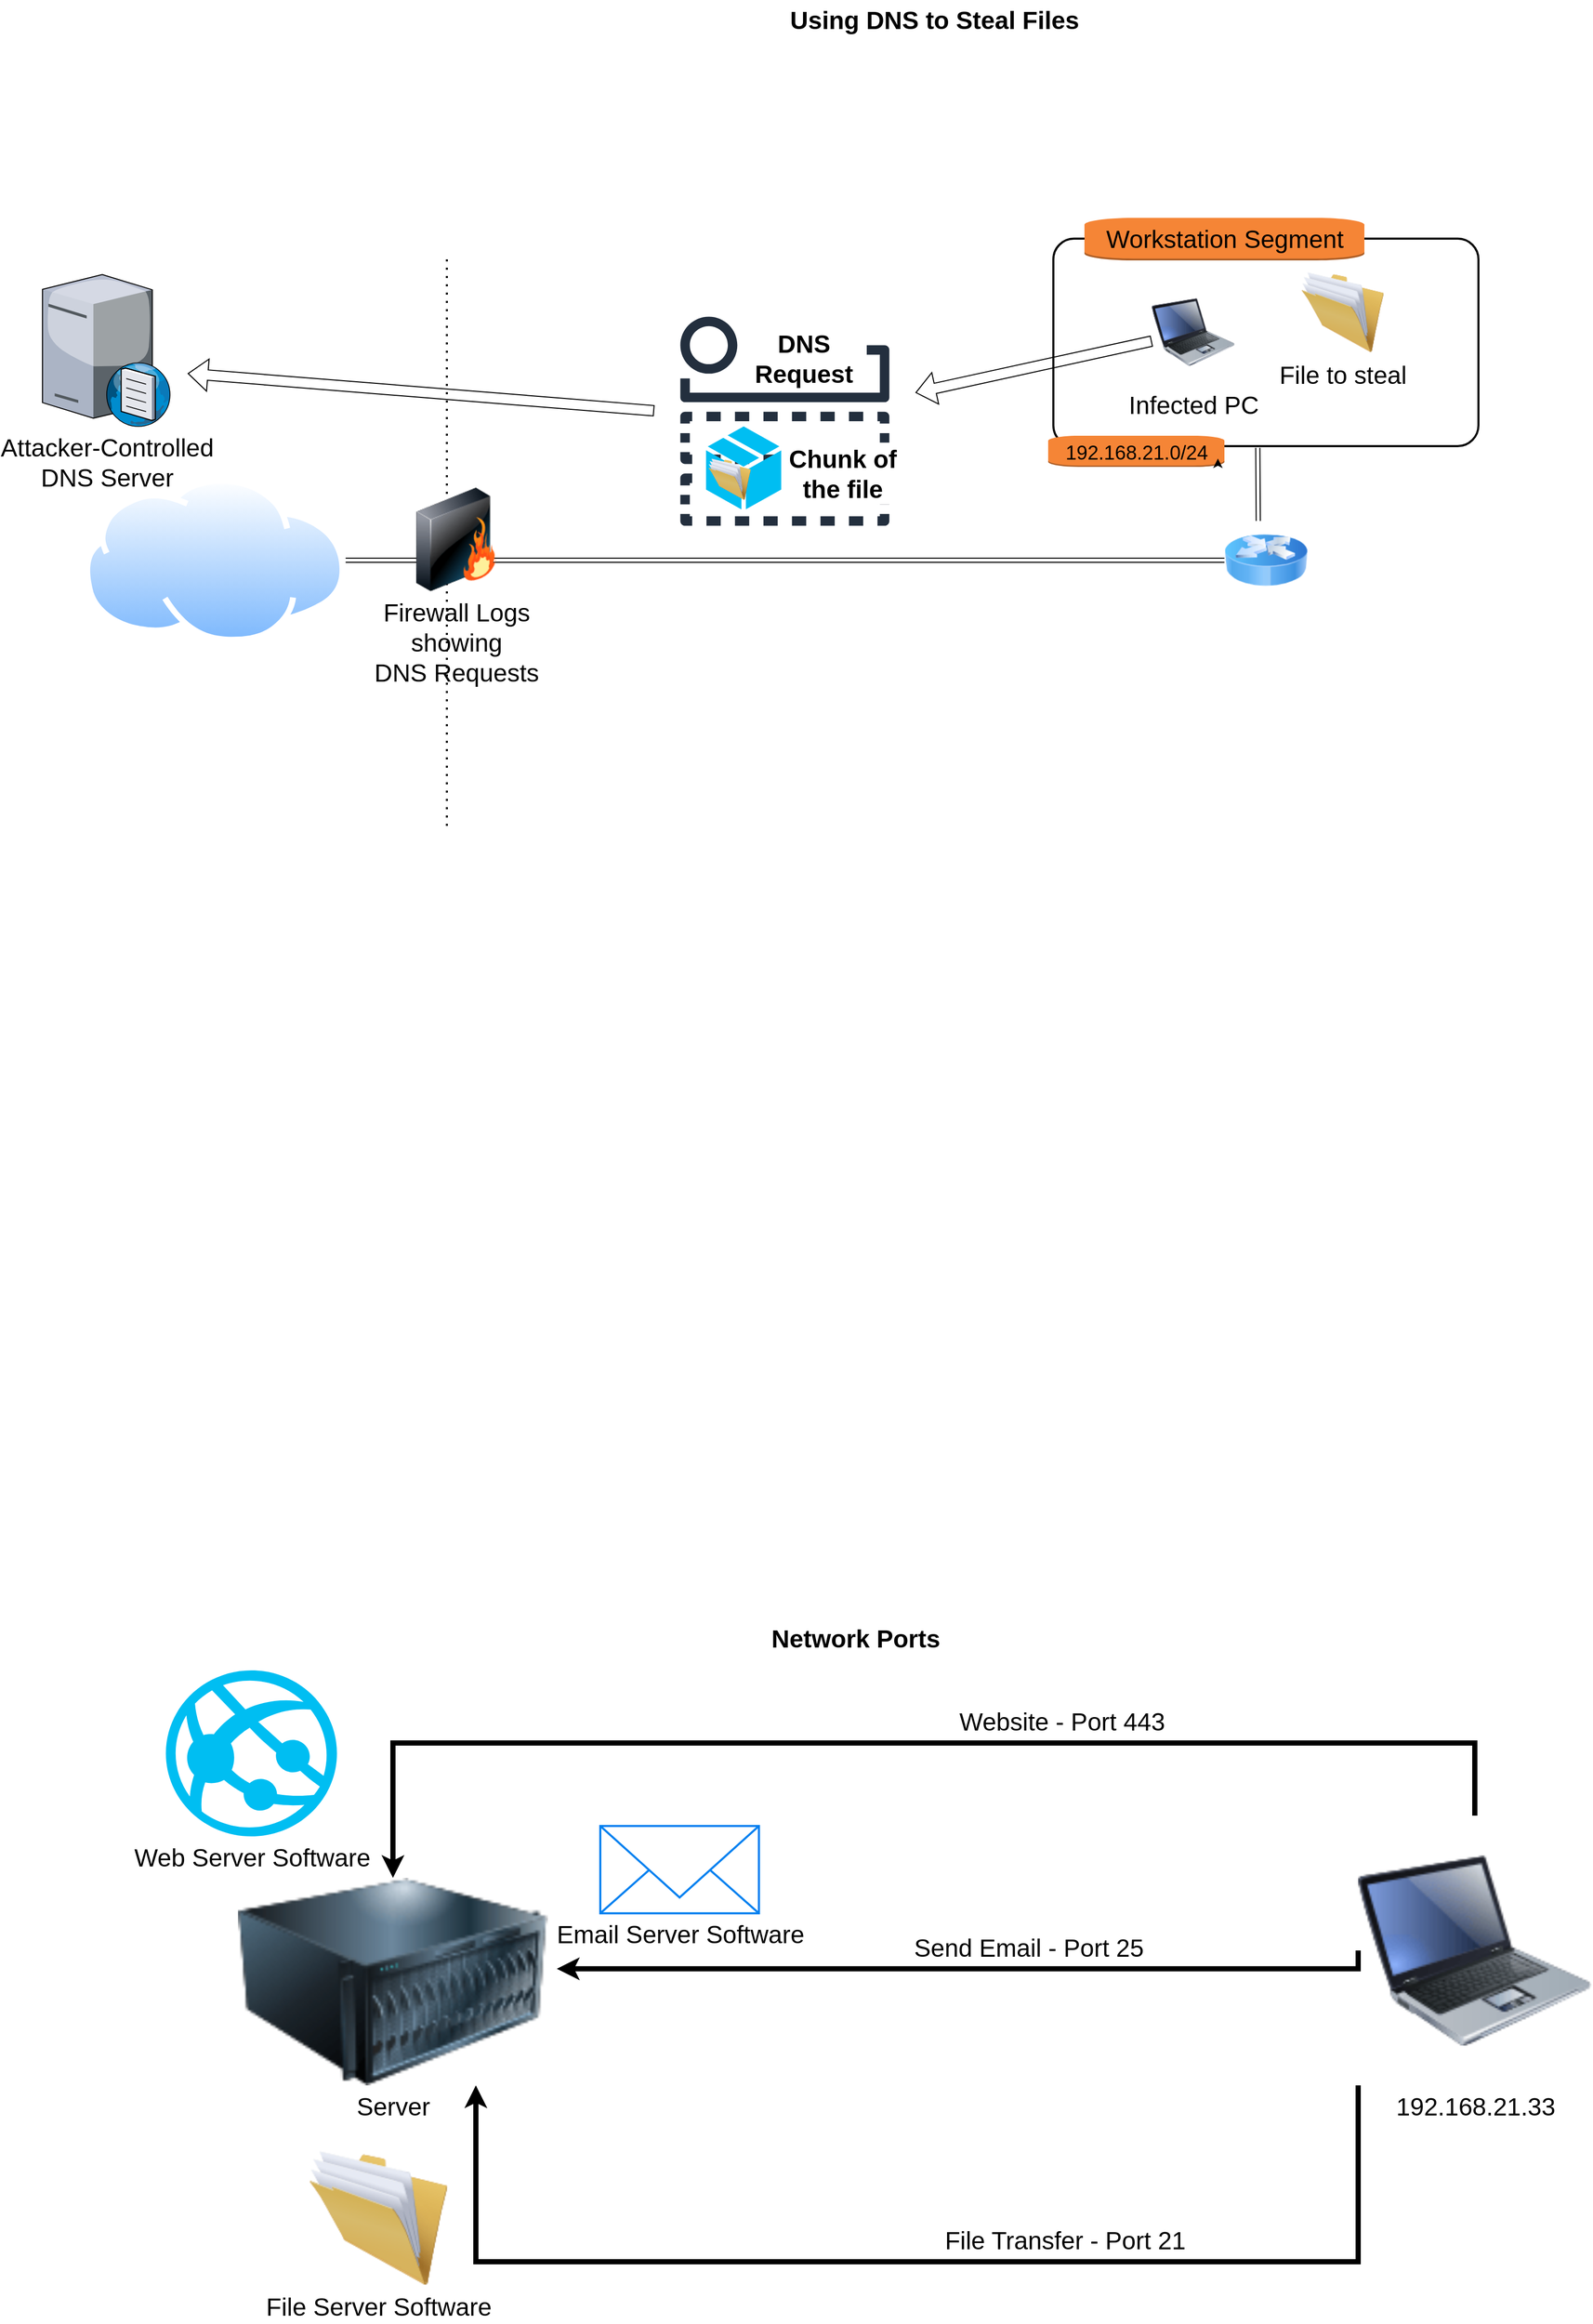<mxfile version="21.5.0" type="github">
  <diagram name="Page-1" id="Bt2hc6HdbGCJH089RcKH">
    <mxGraphModel dx="2375" dy="1322" grid="1" gridSize="10" guides="1" tooltips="1" connect="1" arrows="1" fold="1" page="1" pageScale="1" pageWidth="850" pageHeight="1100" math="0" shadow="0">
      <root>
        <mxCell id="0" />
        <mxCell id="1" parent="0" />
        <mxCell id="Bl6N6wYxr86cR-2-UCs6-45" value="" style="shape=image;html=1;verticalAlign=top;verticalLabelPosition=bottom;labelBackgroundColor=#ffffff;imageAspect=0;aspect=fixed;image=https://cdn0.iconfinder.com/data/icons/kameleon-free-pack-rounded/110/Hacker-128.png" vertex="1" parent="1">
          <mxGeometry x="1180" y="281" width="89" height="89" as="geometry" />
        </mxCell>
        <mxCell id="Bl6N6wYxr86cR-2-UCs6-1" value="" style="shape=link;html=1;rounded=0;fontSize=24;exitX=0.481;exitY=1.008;exitDx=0;exitDy=0;exitPerimeter=0;labelBackgroundColor=none;entryX=0.408;entryY=0.026;entryDx=0;entryDy=0;entryPerimeter=0;" edge="1" parent="1" source="Bl6N6wYxr86cR-2-UCs6-2" target="Bl6N6wYxr86cR-2-UCs6-26">
          <mxGeometry width="100" relative="1" as="geometry">
            <mxPoint x="1245" y="470" as="sourcePoint" />
            <mxPoint x="1243.6" y="658" as="targetPoint" />
          </mxGeometry>
        </mxCell>
        <mxCell id="Bl6N6wYxr86cR-2-UCs6-2" value="" style="rounded=1;arcSize=10;dashed=0;fillColor=none;gradientColor=none;strokeWidth=2;fontSize=24;labelBackgroundColor=none;" vertex="1" parent="1">
          <mxGeometry x="1045" y="260" width="410" height="200" as="geometry" />
        </mxCell>
        <mxCell id="Bl6N6wYxr86cR-2-UCs6-3" value="Workstation Segment" style="dashed=0;html=1;shape=mxgraph.aws3.instance;fillColor=#F58536;gradientColor=none;dashed=0;fontSize=24;labelBackgroundColor=none;" vertex="1" parent="1">
          <mxGeometry x="1075" y="240" width="270" height="41" as="geometry" />
        </mxCell>
        <mxCell id="Bl6N6wYxr86cR-2-UCs6-8" value="" style="shape=link;html=1;rounded=0;exitX=1;exitY=0.5;exitDx=0;exitDy=0;entryX=0;entryY=0.5;entryDx=0;entryDy=0;fontSize=24;labelBackgroundColor=none;" edge="1" parent="1" source="Bl6N6wYxr86cR-2-UCs6-10" target="Bl6N6wYxr86cR-2-UCs6-26">
          <mxGeometry width="100" relative="1" as="geometry">
            <mxPoint x="900" y="650" as="sourcePoint" />
            <mxPoint x="1000" y="650" as="targetPoint" />
          </mxGeometry>
        </mxCell>
        <mxCell id="Bl6N6wYxr86cR-2-UCs6-9" value="Using DNS to Steal Files" style="text;strokeColor=none;fillColor=none;html=1;fontSize=24;fontStyle=1;verticalAlign=middle;align=center;fontColor=default;labelBackgroundColor=none;" vertex="1" parent="1">
          <mxGeometry x="499" y="30" width="861" height="40" as="geometry" />
        </mxCell>
        <mxCell id="Bl6N6wYxr86cR-2-UCs6-10" value="" style="image;aspect=fixed;perimeter=ellipsePerimeter;html=1;align=center;shadow=0;dashed=0;spacingTop=3;image=img/lib/active_directory/internet_cloud.svg;fontSize=24;fontColor=default;labelBackgroundColor=none;" vertex="1" parent="1">
          <mxGeometry x="110" y="490.5" width="252.38" height="159" as="geometry" />
        </mxCell>
        <mxCell id="Bl6N6wYxr86cR-2-UCs6-11" value="" style="endArrow=none;dashed=1;html=1;dashPattern=1 3;strokeWidth=2;rounded=0;fontSize=24;fontColor=default;labelBackgroundColor=none;" edge="1" parent="1">
          <mxGeometry width="50" height="50" relative="1" as="geometry">
            <mxPoint x="460" y="280" as="sourcePoint" />
            <mxPoint x="460" y="830" as="targetPoint" />
          </mxGeometry>
        </mxCell>
        <mxCell id="Bl6N6wYxr86cR-2-UCs6-12" value="Firewall Logs&lt;br&gt;showing &lt;br&gt;DNS Requests" style="image;html=1;image=img/lib/clip_art/networking/Firewall_128x128.png;fontSize=24;fontColor=default;labelBackgroundColor=none;" vertex="1" parent="1">
          <mxGeometry x="401.5" y="500" width="135" height="100" as="geometry" />
        </mxCell>
        <mxCell id="Bl6N6wYxr86cR-2-UCs6-25" value="Infected PC" style="image;html=1;image=img/lib/clip_art/computers/Laptop_128x128.png;fontSize=24;labelBackgroundColor=none;" vertex="1" parent="1">
          <mxGeometry x="1140" y="300" width="80" height="100" as="geometry" />
        </mxCell>
        <mxCell id="Bl6N6wYxr86cR-2-UCs6-26" value="" style="image;html=1;image=img/lib/clip_art/networking/Router_Icon_128x128.png;fontSize=24;labelBackgroundColor=none;" vertex="1" parent="1">
          <mxGeometry x="1210" y="530" width="80" height="80" as="geometry" />
        </mxCell>
        <mxCell id="Bl6N6wYxr86cR-2-UCs6-28" value="&lt;font style=&quot;font-size: 19px;&quot;&gt;192.168.21.0/24&lt;/font&gt;" style="dashed=0;html=1;shape=mxgraph.aws3.instance;fillColor=#F58536;gradientColor=none;dashed=0;fontSize=24;labelBackgroundColor=none;" vertex="1" parent="1">
          <mxGeometry x="1040" y="450" width="170" height="30" as="geometry" />
        </mxCell>
        <mxCell id="Bl6N6wYxr86cR-2-UCs6-29" style="edgeStyle=orthogonalEdgeStyle;rounded=0;orthogonalLoop=1;jettySize=auto;html=1;exitX=0.95;exitY=0.95;exitDx=0;exitDy=0;exitPerimeter=0;entryX=0.963;entryY=0.732;entryDx=0;entryDy=0;entryPerimeter=0;labelBackgroundColor=none;" edge="1" parent="1" source="Bl6N6wYxr86cR-2-UCs6-28" target="Bl6N6wYxr86cR-2-UCs6-28">
          <mxGeometry relative="1" as="geometry" />
        </mxCell>
        <mxCell id="Bl6N6wYxr86cR-2-UCs6-30" value="192.168.21.33" style="image;html=1;image=img/lib/clip_art/computers/Laptop_128x128.png;fontSize=24;labelBackgroundColor=none;" vertex="1" parent="1">
          <mxGeometry x="1339" y="1780" width="225" height="260" as="geometry" />
        </mxCell>
        <mxCell id="Bl6N6wYxr86cR-2-UCs6-31" style="edgeStyle=orthogonalEdgeStyle;rounded=0;orthogonalLoop=1;jettySize=auto;html=1;entryX=0.5;entryY=0;entryDx=0;entryDy=0;fontSize=24;endArrow=none;endFill=0;startArrow=classic;startFill=1;strokeWidth=5;" edge="1" parent="1" source="Bl6N6wYxr86cR-2-UCs6-33" target="Bl6N6wYxr86cR-2-UCs6-30">
          <mxGeometry relative="1" as="geometry">
            <Array as="points">
              <mxPoint x="408" y="1710" />
              <mxPoint x="1452" y="1710" />
            </Array>
          </mxGeometry>
        </mxCell>
        <mxCell id="Bl6N6wYxr86cR-2-UCs6-32" value="Website - Port 443" style="edgeLabel;html=1;align=center;verticalAlign=middle;resizable=0;points=[];fontSize=24;" vertex="1" connectable="0" parent="Bl6N6wYxr86cR-2-UCs6-31">
          <mxGeometry x="0.414" y="1" relative="1" as="geometry">
            <mxPoint x="-104" y="-19" as="offset" />
          </mxGeometry>
        </mxCell>
        <mxCell id="Bl6N6wYxr86cR-2-UCs6-33" value="Server" style="image;html=1;image=img/lib/clip_art/computers/Server_128x128.png;fontSize=24;" vertex="1" parent="1">
          <mxGeometry x="248" y="1840" width="320" height="200" as="geometry" />
        </mxCell>
        <mxCell id="Bl6N6wYxr86cR-2-UCs6-34" value="Web Server Software" style="verticalLabelPosition=bottom;html=1;verticalAlign=top;align=center;strokeColor=none;fillColor=#00BEF2;shape=mxgraph.azure.azure_website;pointerEvents=1;fontSize=24;" vertex="1" parent="1">
          <mxGeometry x="189" y="1640" width="165" height="160" as="geometry" />
        </mxCell>
        <mxCell id="Bl6N6wYxr86cR-2-UCs6-35" value="Email Server Software" style="html=1;verticalLabelPosition=bottom;align=center;labelBackgroundColor=#ffffff;verticalAlign=top;strokeWidth=2;strokeColor=#0080F0;shadow=0;dashed=0;shape=mxgraph.ios7.icons.mail;aspect=fixed;fontSize=24;" vertex="1" parent="1">
          <mxGeometry x="608" y="1790" width="153" height="84.15" as="geometry" />
        </mxCell>
        <mxCell id="Bl6N6wYxr86cR-2-UCs6-36" style="edgeStyle=orthogonalEdgeStyle;rounded=0;orthogonalLoop=1;jettySize=auto;html=1;entryX=0;entryY=0.5;entryDx=0;entryDy=0;fontSize=24;exitX=0.994;exitY=0.438;exitDx=0;exitDy=0;exitPerimeter=0;endArrow=none;endFill=0;startArrow=classic;startFill=1;strokeWidth=5;" edge="1" parent="1" source="Bl6N6wYxr86cR-2-UCs6-33" target="Bl6N6wYxr86cR-2-UCs6-30">
          <mxGeometry relative="1" as="geometry">
            <mxPoint x="429" y="2280" as="sourcePoint" />
            <mxPoint x="1473" y="2220" as="targetPoint" />
            <Array as="points">
              <mxPoint x="1339" y="1928" />
            </Array>
          </mxGeometry>
        </mxCell>
        <mxCell id="Bl6N6wYxr86cR-2-UCs6-37" value="Send Email - Port 25" style="edgeLabel;html=1;align=center;verticalAlign=middle;resizable=0;points=[];fontSize=24;" vertex="1" connectable="0" parent="Bl6N6wYxr86cR-2-UCs6-36">
          <mxGeometry x="0.414" y="1" relative="1" as="geometry">
            <mxPoint x="-104" y="-19" as="offset" />
          </mxGeometry>
        </mxCell>
        <mxCell id="Bl6N6wYxr86cR-2-UCs6-38" style="edgeStyle=orthogonalEdgeStyle;rounded=0;orthogonalLoop=1;jettySize=auto;html=1;entryX=0;entryY=1;entryDx=0;entryDy=0;fontSize=24;exitX=0.75;exitY=1;exitDx=0;exitDy=0;endArrow=none;endFill=0;startArrow=classic;startFill=1;strokeWidth=5;" edge="1" parent="1" source="Bl6N6wYxr86cR-2-UCs6-33" target="Bl6N6wYxr86cR-2-UCs6-30">
          <mxGeometry relative="1" as="geometry">
            <mxPoint x="558.92" y="2138" as="sourcePoint" />
            <mxPoint x="1331.92" y="2120" as="targetPoint" />
            <Array as="points">
              <mxPoint x="488" y="2210" />
              <mxPoint x="1339" y="2210" />
            </Array>
          </mxGeometry>
        </mxCell>
        <mxCell id="Bl6N6wYxr86cR-2-UCs6-39" value="File Transfer - Port 21" style="edgeLabel;html=1;align=center;verticalAlign=middle;resizable=0;points=[];fontSize=24;" vertex="1" connectable="0" parent="Bl6N6wYxr86cR-2-UCs6-38">
          <mxGeometry x="0.414" y="1" relative="1" as="geometry">
            <mxPoint x="-104" y="-19" as="offset" />
          </mxGeometry>
        </mxCell>
        <mxCell id="Bl6N6wYxr86cR-2-UCs6-40" value="File Server Software" style="image;html=1;image=img/lib/clip_art/general/Full_Folder_128x128.png;fontSize=24;" vertex="1" parent="1">
          <mxGeometry x="319" y="2103" width="150" height="130" as="geometry" />
        </mxCell>
        <mxCell id="Bl6N6wYxr86cR-2-UCs6-41" value="Network Ports" style="text;strokeColor=none;fillColor=none;html=1;fontSize=24;fontStyle=1;verticalAlign=middle;align=center;fontColor=default;labelBackgroundColor=none;" vertex="1" parent="1">
          <mxGeometry x="423" y="1590" width="861" height="40" as="geometry" />
        </mxCell>
        <mxCell id="Bl6N6wYxr86cR-2-UCs6-42" value="" style="shape=image;html=1;verticalAlign=top;verticalLabelPosition=bottom;labelBackgroundColor=#ffffff;imageAspect=0;aspect=fixed;image=https://cdn0.iconfinder.com/data/icons/kameleon-free-pack-rounded/110/Hacker-128.png" vertex="1" parent="1">
          <mxGeometry x="102.19" y="210" width="128" height="128" as="geometry" />
        </mxCell>
        <mxCell id="Bl6N6wYxr86cR-2-UCs6-44" value="Attacker-Controlled &lt;br&gt;DNS Server" style="verticalLabelPosition=bottom;sketch=0;aspect=fixed;html=1;verticalAlign=top;strokeColor=none;align=center;outlineConnect=0;shape=mxgraph.citrix.dns_server;fontSize=24;" vertex="1" parent="1">
          <mxGeometry x="70" y="291" width="124.05" height="150" as="geometry" />
        </mxCell>
        <mxCell id="Bl6N6wYxr86cR-2-UCs6-46" value="File to steal" style="image;html=1;image=img/lib/clip_art/general/Full_Folder_128x128.png;fontSize=24;" vertex="1" parent="1">
          <mxGeometry x="1284" y="291" width="80" height="80" as="geometry" />
        </mxCell>
        <mxCell id="Bl6N6wYxr86cR-2-UCs6-48" value="" style="sketch=0;outlineConnect=0;fontColor=#232F3E;gradientColor=none;strokeColor=#232F3E;fillColor=#ffffff;dashed=0;verticalLabelPosition=bottom;verticalAlign=top;align=center;html=1;fontSize=12;fontStyle=0;aspect=fixed;shape=mxgraph.aws4.resourceIcon;resIcon=mxgraph.aws4.email_notification;" vertex="1" parent="1">
          <mxGeometry x="660" y="310" width="252" height="252" as="geometry" />
        </mxCell>
        <mxCell id="Bl6N6wYxr86cR-2-UCs6-49" value="&lt;font style=&quot;font-size: 24px;&quot;&gt;&lt;b&gt;DNS Request&lt;/b&gt;&lt;/font&gt;" style="text;html=1;strokeColor=none;fillColor=none;align=center;verticalAlign=middle;whiteSpace=wrap;rounded=0;labelBackgroundColor=default;" vertex="1" parent="1">
          <mxGeometry x="743.13" y="361" width="122.75" height="30" as="geometry" />
        </mxCell>
        <mxCell id="Bl6N6wYxr86cR-2-UCs6-47" value="" style="verticalLabelPosition=bottom;html=1;verticalAlign=top;align=center;strokeColor=none;fillColor=#00BEF2;shape=mxgraph.azure.cloud_service_package_file;labelBackgroundColor=default;" vertex="1" parent="1">
          <mxGeometry x="710" y="441" width="72.5" height="80" as="geometry" />
        </mxCell>
        <mxCell id="Bl6N6wYxr86cR-2-UCs6-50" value="&lt;font style=&quot;font-size: 24px;&quot;&gt;&lt;b&gt;Chunk of &lt;br&gt;the file&lt;/b&gt;&lt;/font&gt;" style="text;html=1;strokeColor=none;fillColor=none;align=center;verticalAlign=middle;whiteSpace=wrap;rounded=0;labelBackgroundColor=default;" vertex="1" parent="1">
          <mxGeometry x="782.5" y="472" width="117.5" height="30" as="geometry" />
        </mxCell>
        <mxCell id="Bl6N6wYxr86cR-2-UCs6-52" value="" style="image;html=1;image=img/lib/clip_art/general/Full_Folder_128x128.png;fontSize=24;" vertex="1" parent="1">
          <mxGeometry x="710" y="472" width="45.5" height="40" as="geometry" />
        </mxCell>
        <mxCell id="Bl6N6wYxr86cR-2-UCs6-53" value="" style="shape=flexArrow;endArrow=classic;html=1;rounded=0;" edge="1" parent="1" source="Bl6N6wYxr86cR-2-UCs6-48">
          <mxGeometry width="50" height="50" relative="1" as="geometry">
            <mxPoint x="610" y="441" as="sourcePoint" />
            <mxPoint x="210" y="390" as="targetPoint" />
          </mxGeometry>
        </mxCell>
        <mxCell id="Bl6N6wYxr86cR-2-UCs6-54" value="" style="shape=flexArrow;endArrow=classic;html=1;rounded=0;" edge="1" parent="1" source="Bl6N6wYxr86cR-2-UCs6-25" target="Bl6N6wYxr86cR-2-UCs6-48">
          <mxGeometry width="50" height="50" relative="1" as="geometry">
            <mxPoint x="1205.5" y="427" as="sourcePoint" />
            <mxPoint x="755.5" y="391" as="targetPoint" />
          </mxGeometry>
        </mxCell>
      </root>
    </mxGraphModel>
  </diagram>
</mxfile>
